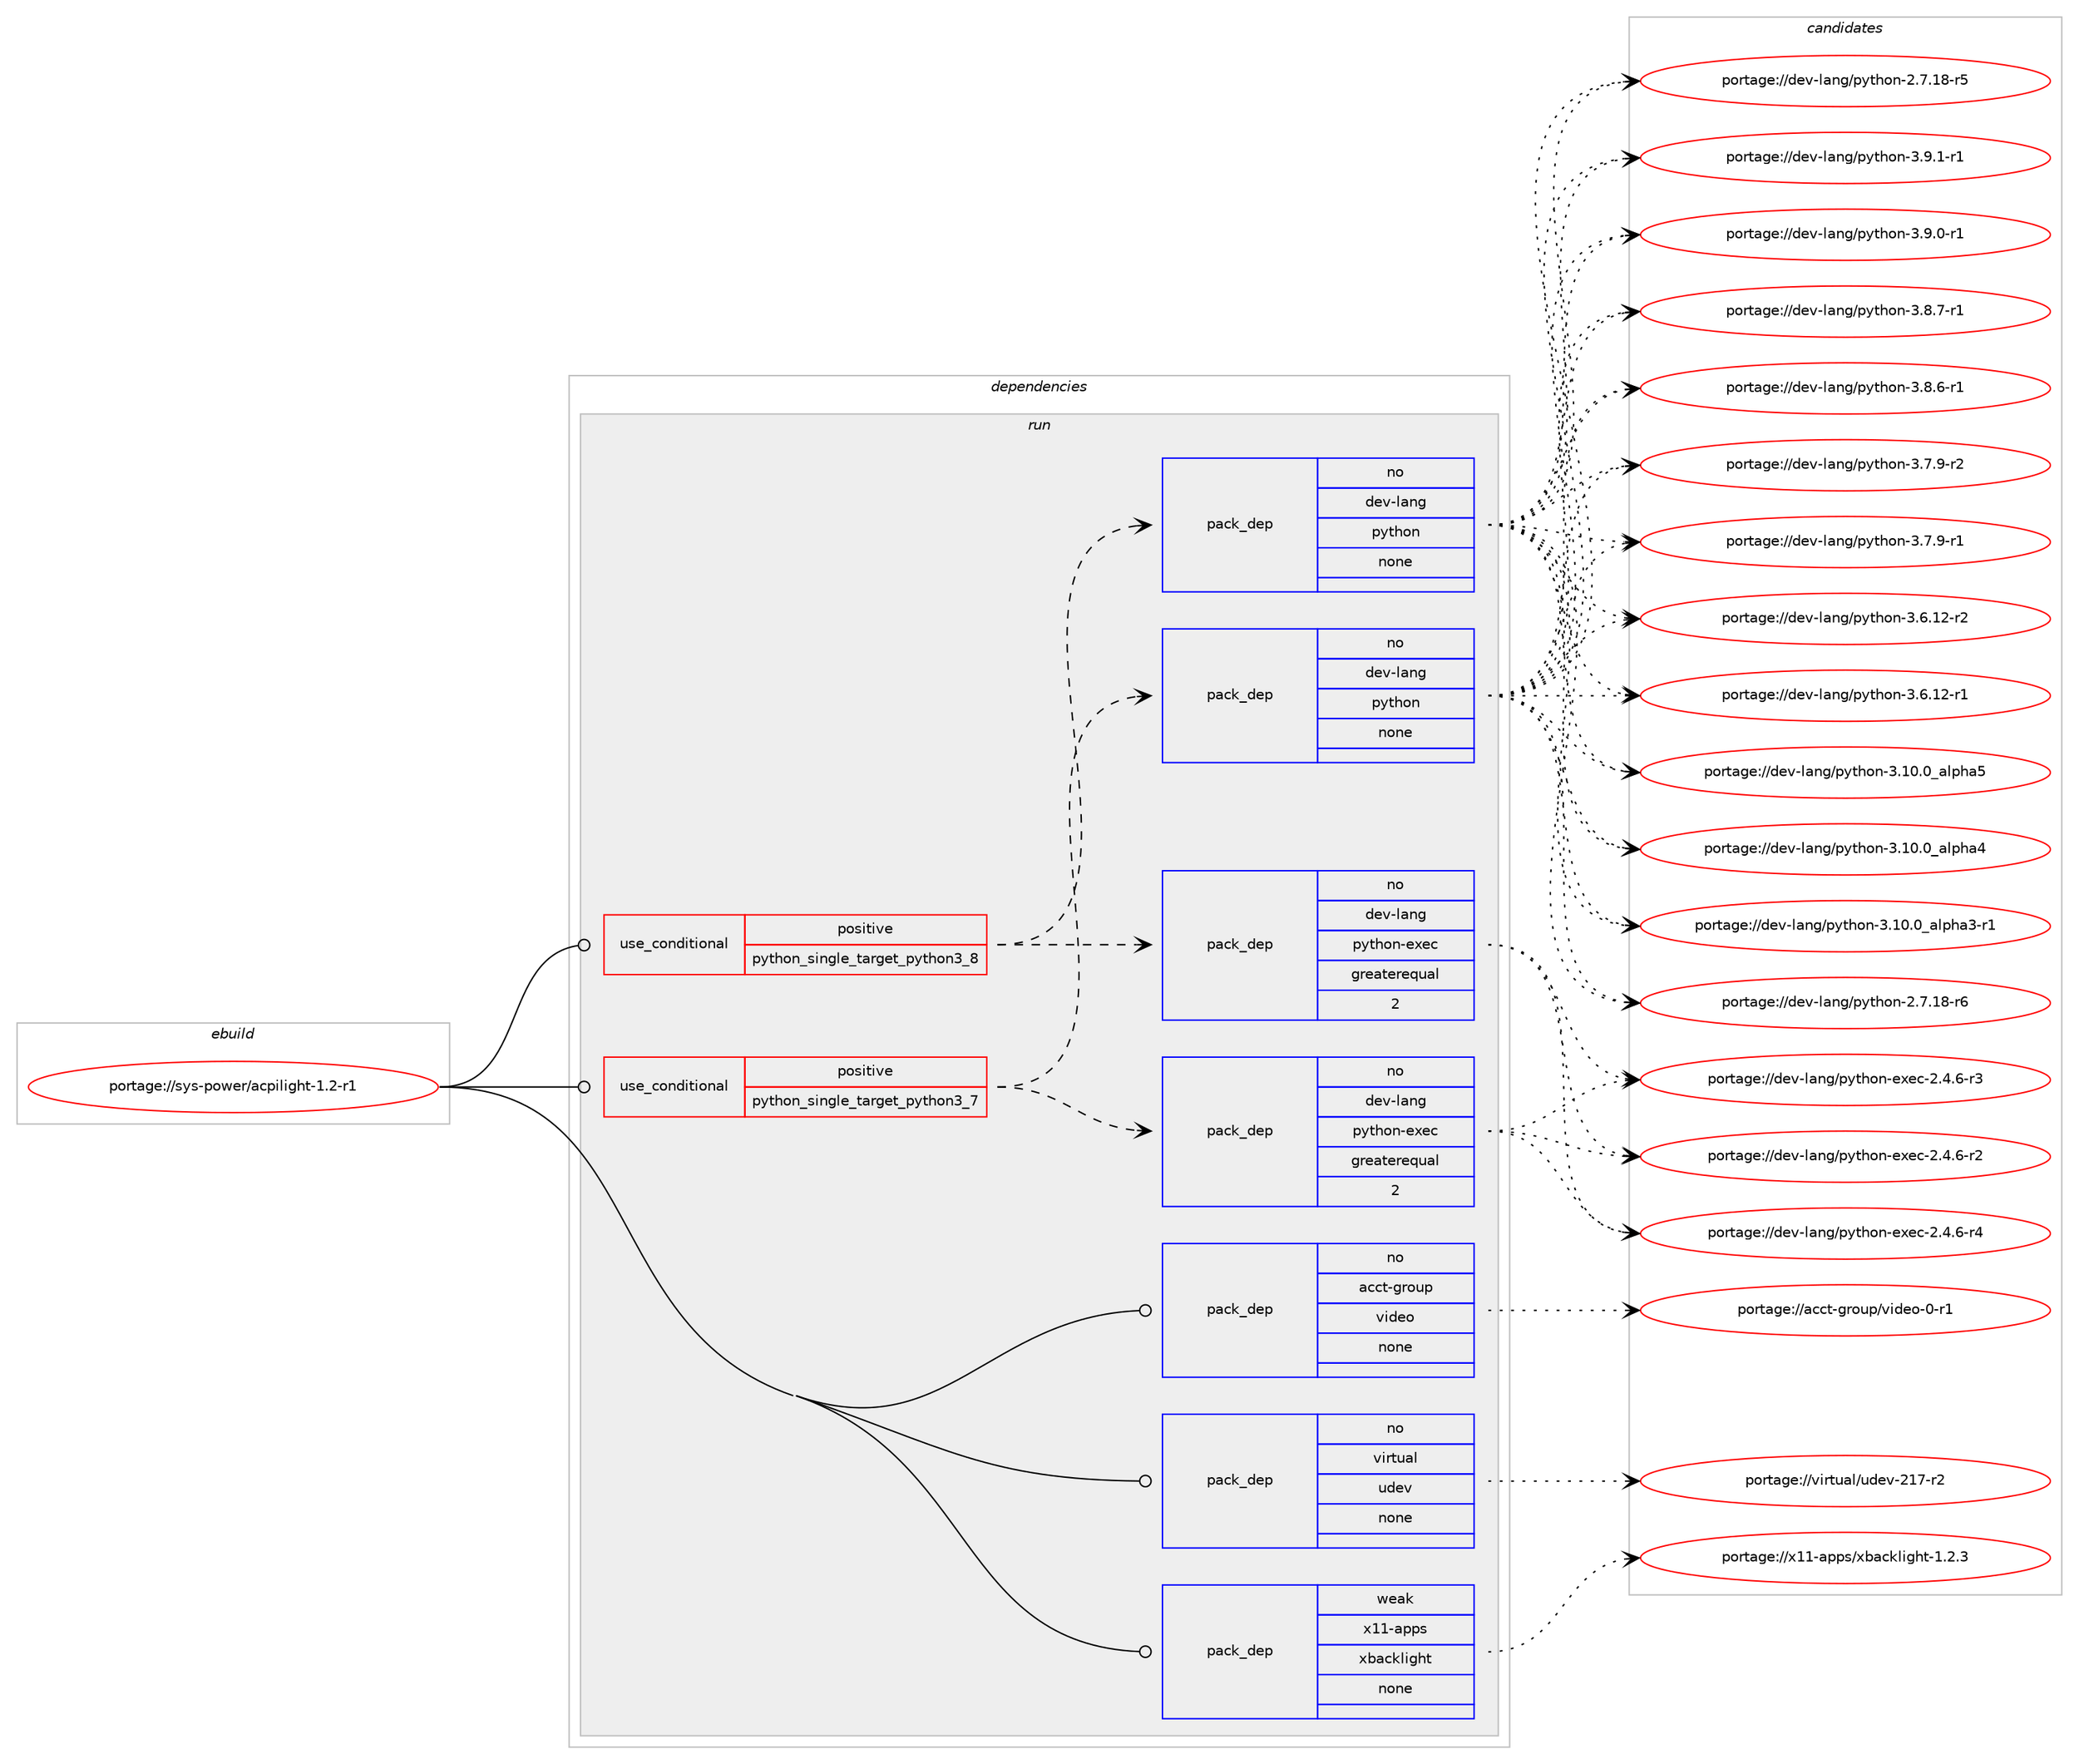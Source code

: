 digraph prolog {

# *************
# Graph options
# *************

newrank=true;
concentrate=true;
compound=true;
graph [rankdir=LR,fontname=Helvetica,fontsize=10,ranksep=1.5];#, ranksep=2.5, nodesep=0.2];
edge  [arrowhead=vee];
node  [fontname=Helvetica,fontsize=10];

# **********
# The ebuild
# **********

subgraph cluster_leftcol {
color=gray;
rank=same;
label=<<i>ebuild</i>>;
id [label="portage://sys-power/acpilight-1.2-r1", color=red, width=4, href="../sys-power/acpilight-1.2-r1.svg"];
}

# ****************
# The dependencies
# ****************

subgraph cluster_midcol {
color=gray;
label=<<i>dependencies</i>>;
subgraph cluster_compile {
fillcolor="#eeeeee";
style=filled;
label=<<i>compile</i>>;
}
subgraph cluster_compileandrun {
fillcolor="#eeeeee";
style=filled;
label=<<i>compile and run</i>>;
}
subgraph cluster_run {
fillcolor="#eeeeee";
style=filled;
label=<<i>run</i>>;
subgraph cond915 {
dependency4304 [label=<<TABLE BORDER="0" CELLBORDER="1" CELLSPACING="0" CELLPADDING="4"><TR><TD ROWSPAN="3" CELLPADDING="10">use_conditional</TD></TR><TR><TD>positive</TD></TR><TR><TD>python_single_target_python3_7</TD></TR></TABLE>>, shape=none, color=red];
subgraph pack3319 {
dependency4305 [label=<<TABLE BORDER="0" CELLBORDER="1" CELLSPACING="0" CELLPADDING="4" WIDTH="220"><TR><TD ROWSPAN="6" CELLPADDING="30">pack_dep</TD></TR><TR><TD WIDTH="110">no</TD></TR><TR><TD>dev-lang</TD></TR><TR><TD>python</TD></TR><TR><TD>none</TD></TR><TR><TD></TD></TR></TABLE>>, shape=none, color=blue];
}
dependency4304:e -> dependency4305:w [weight=20,style="dashed",arrowhead="vee"];
subgraph pack3320 {
dependency4306 [label=<<TABLE BORDER="0" CELLBORDER="1" CELLSPACING="0" CELLPADDING="4" WIDTH="220"><TR><TD ROWSPAN="6" CELLPADDING="30">pack_dep</TD></TR><TR><TD WIDTH="110">no</TD></TR><TR><TD>dev-lang</TD></TR><TR><TD>python-exec</TD></TR><TR><TD>greaterequal</TD></TR><TR><TD>2</TD></TR></TABLE>>, shape=none, color=blue];
}
dependency4304:e -> dependency4306:w [weight=20,style="dashed",arrowhead="vee"];
}
id:e -> dependency4304:w [weight=20,style="solid",arrowhead="odot"];
subgraph cond916 {
dependency4307 [label=<<TABLE BORDER="0" CELLBORDER="1" CELLSPACING="0" CELLPADDING="4"><TR><TD ROWSPAN="3" CELLPADDING="10">use_conditional</TD></TR><TR><TD>positive</TD></TR><TR><TD>python_single_target_python3_8</TD></TR></TABLE>>, shape=none, color=red];
subgraph pack3321 {
dependency4308 [label=<<TABLE BORDER="0" CELLBORDER="1" CELLSPACING="0" CELLPADDING="4" WIDTH="220"><TR><TD ROWSPAN="6" CELLPADDING="30">pack_dep</TD></TR><TR><TD WIDTH="110">no</TD></TR><TR><TD>dev-lang</TD></TR><TR><TD>python</TD></TR><TR><TD>none</TD></TR><TR><TD></TD></TR></TABLE>>, shape=none, color=blue];
}
dependency4307:e -> dependency4308:w [weight=20,style="dashed",arrowhead="vee"];
subgraph pack3322 {
dependency4309 [label=<<TABLE BORDER="0" CELLBORDER="1" CELLSPACING="0" CELLPADDING="4" WIDTH="220"><TR><TD ROWSPAN="6" CELLPADDING="30">pack_dep</TD></TR><TR><TD WIDTH="110">no</TD></TR><TR><TD>dev-lang</TD></TR><TR><TD>python-exec</TD></TR><TR><TD>greaterequal</TD></TR><TR><TD>2</TD></TR></TABLE>>, shape=none, color=blue];
}
dependency4307:e -> dependency4309:w [weight=20,style="dashed",arrowhead="vee"];
}
id:e -> dependency4307:w [weight=20,style="solid",arrowhead="odot"];
subgraph pack3323 {
dependency4310 [label=<<TABLE BORDER="0" CELLBORDER="1" CELLSPACING="0" CELLPADDING="4" WIDTH="220"><TR><TD ROWSPAN="6" CELLPADDING="30">pack_dep</TD></TR><TR><TD WIDTH="110">no</TD></TR><TR><TD>acct-group</TD></TR><TR><TD>video</TD></TR><TR><TD>none</TD></TR><TR><TD></TD></TR></TABLE>>, shape=none, color=blue];
}
id:e -> dependency4310:w [weight=20,style="solid",arrowhead="odot"];
subgraph pack3324 {
dependency4311 [label=<<TABLE BORDER="0" CELLBORDER="1" CELLSPACING="0" CELLPADDING="4" WIDTH="220"><TR><TD ROWSPAN="6" CELLPADDING="30">pack_dep</TD></TR><TR><TD WIDTH="110">no</TD></TR><TR><TD>virtual</TD></TR><TR><TD>udev</TD></TR><TR><TD>none</TD></TR><TR><TD></TD></TR></TABLE>>, shape=none, color=blue];
}
id:e -> dependency4311:w [weight=20,style="solid",arrowhead="odot"];
subgraph pack3325 {
dependency4312 [label=<<TABLE BORDER="0" CELLBORDER="1" CELLSPACING="0" CELLPADDING="4" WIDTH="220"><TR><TD ROWSPAN="6" CELLPADDING="30">pack_dep</TD></TR><TR><TD WIDTH="110">weak</TD></TR><TR><TD>x11-apps</TD></TR><TR><TD>xbacklight</TD></TR><TR><TD>none</TD></TR><TR><TD></TD></TR></TABLE>>, shape=none, color=blue];
}
id:e -> dependency4312:w [weight=20,style="solid",arrowhead="odot"];
}
}

# **************
# The candidates
# **************

subgraph cluster_choices {
rank=same;
color=gray;
label=<<i>candidates</i>>;

subgraph choice3319 {
color=black;
nodesep=1;
choice1001011184510897110103471121211161041111104551465746494511449 [label="portage://dev-lang/python-3.9.1-r1", color=red, width=4,href="../dev-lang/python-3.9.1-r1.svg"];
choice1001011184510897110103471121211161041111104551465746484511449 [label="portage://dev-lang/python-3.9.0-r1", color=red, width=4,href="../dev-lang/python-3.9.0-r1.svg"];
choice1001011184510897110103471121211161041111104551465646554511449 [label="portage://dev-lang/python-3.8.7-r1", color=red, width=4,href="../dev-lang/python-3.8.7-r1.svg"];
choice1001011184510897110103471121211161041111104551465646544511449 [label="portage://dev-lang/python-3.8.6-r1", color=red, width=4,href="../dev-lang/python-3.8.6-r1.svg"];
choice1001011184510897110103471121211161041111104551465546574511450 [label="portage://dev-lang/python-3.7.9-r2", color=red, width=4,href="../dev-lang/python-3.7.9-r2.svg"];
choice1001011184510897110103471121211161041111104551465546574511449 [label="portage://dev-lang/python-3.7.9-r1", color=red, width=4,href="../dev-lang/python-3.7.9-r1.svg"];
choice100101118451089711010347112121116104111110455146544649504511450 [label="portage://dev-lang/python-3.6.12-r2", color=red, width=4,href="../dev-lang/python-3.6.12-r2.svg"];
choice100101118451089711010347112121116104111110455146544649504511449 [label="portage://dev-lang/python-3.6.12-r1", color=red, width=4,href="../dev-lang/python-3.6.12-r1.svg"];
choice1001011184510897110103471121211161041111104551464948464895971081121049753 [label="portage://dev-lang/python-3.10.0_alpha5", color=red, width=4,href="../dev-lang/python-3.10.0_alpha5.svg"];
choice1001011184510897110103471121211161041111104551464948464895971081121049752 [label="portage://dev-lang/python-3.10.0_alpha4", color=red, width=4,href="../dev-lang/python-3.10.0_alpha4.svg"];
choice10010111845108971101034711212111610411111045514649484648959710811210497514511449 [label="portage://dev-lang/python-3.10.0_alpha3-r1", color=red, width=4,href="../dev-lang/python-3.10.0_alpha3-r1.svg"];
choice100101118451089711010347112121116104111110455046554649564511454 [label="portage://dev-lang/python-2.7.18-r6", color=red, width=4,href="../dev-lang/python-2.7.18-r6.svg"];
choice100101118451089711010347112121116104111110455046554649564511453 [label="portage://dev-lang/python-2.7.18-r5", color=red, width=4,href="../dev-lang/python-2.7.18-r5.svg"];
dependency4305:e -> choice1001011184510897110103471121211161041111104551465746494511449:w [style=dotted,weight="100"];
dependency4305:e -> choice1001011184510897110103471121211161041111104551465746484511449:w [style=dotted,weight="100"];
dependency4305:e -> choice1001011184510897110103471121211161041111104551465646554511449:w [style=dotted,weight="100"];
dependency4305:e -> choice1001011184510897110103471121211161041111104551465646544511449:w [style=dotted,weight="100"];
dependency4305:e -> choice1001011184510897110103471121211161041111104551465546574511450:w [style=dotted,weight="100"];
dependency4305:e -> choice1001011184510897110103471121211161041111104551465546574511449:w [style=dotted,weight="100"];
dependency4305:e -> choice100101118451089711010347112121116104111110455146544649504511450:w [style=dotted,weight="100"];
dependency4305:e -> choice100101118451089711010347112121116104111110455146544649504511449:w [style=dotted,weight="100"];
dependency4305:e -> choice1001011184510897110103471121211161041111104551464948464895971081121049753:w [style=dotted,weight="100"];
dependency4305:e -> choice1001011184510897110103471121211161041111104551464948464895971081121049752:w [style=dotted,weight="100"];
dependency4305:e -> choice10010111845108971101034711212111610411111045514649484648959710811210497514511449:w [style=dotted,weight="100"];
dependency4305:e -> choice100101118451089711010347112121116104111110455046554649564511454:w [style=dotted,weight="100"];
dependency4305:e -> choice100101118451089711010347112121116104111110455046554649564511453:w [style=dotted,weight="100"];
}
subgraph choice3320 {
color=black;
nodesep=1;
choice10010111845108971101034711212111610411111045101120101994550465246544511452 [label="portage://dev-lang/python-exec-2.4.6-r4", color=red, width=4,href="../dev-lang/python-exec-2.4.6-r4.svg"];
choice10010111845108971101034711212111610411111045101120101994550465246544511451 [label="portage://dev-lang/python-exec-2.4.6-r3", color=red, width=4,href="../dev-lang/python-exec-2.4.6-r3.svg"];
choice10010111845108971101034711212111610411111045101120101994550465246544511450 [label="portage://dev-lang/python-exec-2.4.6-r2", color=red, width=4,href="../dev-lang/python-exec-2.4.6-r2.svg"];
dependency4306:e -> choice10010111845108971101034711212111610411111045101120101994550465246544511452:w [style=dotted,weight="100"];
dependency4306:e -> choice10010111845108971101034711212111610411111045101120101994550465246544511451:w [style=dotted,weight="100"];
dependency4306:e -> choice10010111845108971101034711212111610411111045101120101994550465246544511450:w [style=dotted,weight="100"];
}
subgraph choice3321 {
color=black;
nodesep=1;
choice1001011184510897110103471121211161041111104551465746494511449 [label="portage://dev-lang/python-3.9.1-r1", color=red, width=4,href="../dev-lang/python-3.9.1-r1.svg"];
choice1001011184510897110103471121211161041111104551465746484511449 [label="portage://dev-lang/python-3.9.0-r1", color=red, width=4,href="../dev-lang/python-3.9.0-r1.svg"];
choice1001011184510897110103471121211161041111104551465646554511449 [label="portage://dev-lang/python-3.8.7-r1", color=red, width=4,href="../dev-lang/python-3.8.7-r1.svg"];
choice1001011184510897110103471121211161041111104551465646544511449 [label="portage://dev-lang/python-3.8.6-r1", color=red, width=4,href="../dev-lang/python-3.8.6-r1.svg"];
choice1001011184510897110103471121211161041111104551465546574511450 [label="portage://dev-lang/python-3.7.9-r2", color=red, width=4,href="../dev-lang/python-3.7.9-r2.svg"];
choice1001011184510897110103471121211161041111104551465546574511449 [label="portage://dev-lang/python-3.7.9-r1", color=red, width=4,href="../dev-lang/python-3.7.9-r1.svg"];
choice100101118451089711010347112121116104111110455146544649504511450 [label="portage://dev-lang/python-3.6.12-r2", color=red, width=4,href="../dev-lang/python-3.6.12-r2.svg"];
choice100101118451089711010347112121116104111110455146544649504511449 [label="portage://dev-lang/python-3.6.12-r1", color=red, width=4,href="../dev-lang/python-3.6.12-r1.svg"];
choice1001011184510897110103471121211161041111104551464948464895971081121049753 [label="portage://dev-lang/python-3.10.0_alpha5", color=red, width=4,href="../dev-lang/python-3.10.0_alpha5.svg"];
choice1001011184510897110103471121211161041111104551464948464895971081121049752 [label="portage://dev-lang/python-3.10.0_alpha4", color=red, width=4,href="../dev-lang/python-3.10.0_alpha4.svg"];
choice10010111845108971101034711212111610411111045514649484648959710811210497514511449 [label="portage://dev-lang/python-3.10.0_alpha3-r1", color=red, width=4,href="../dev-lang/python-3.10.0_alpha3-r1.svg"];
choice100101118451089711010347112121116104111110455046554649564511454 [label="portage://dev-lang/python-2.7.18-r6", color=red, width=4,href="../dev-lang/python-2.7.18-r6.svg"];
choice100101118451089711010347112121116104111110455046554649564511453 [label="portage://dev-lang/python-2.7.18-r5", color=red, width=4,href="../dev-lang/python-2.7.18-r5.svg"];
dependency4308:e -> choice1001011184510897110103471121211161041111104551465746494511449:w [style=dotted,weight="100"];
dependency4308:e -> choice1001011184510897110103471121211161041111104551465746484511449:w [style=dotted,weight="100"];
dependency4308:e -> choice1001011184510897110103471121211161041111104551465646554511449:w [style=dotted,weight="100"];
dependency4308:e -> choice1001011184510897110103471121211161041111104551465646544511449:w [style=dotted,weight="100"];
dependency4308:e -> choice1001011184510897110103471121211161041111104551465546574511450:w [style=dotted,weight="100"];
dependency4308:e -> choice1001011184510897110103471121211161041111104551465546574511449:w [style=dotted,weight="100"];
dependency4308:e -> choice100101118451089711010347112121116104111110455146544649504511450:w [style=dotted,weight="100"];
dependency4308:e -> choice100101118451089711010347112121116104111110455146544649504511449:w [style=dotted,weight="100"];
dependency4308:e -> choice1001011184510897110103471121211161041111104551464948464895971081121049753:w [style=dotted,weight="100"];
dependency4308:e -> choice1001011184510897110103471121211161041111104551464948464895971081121049752:w [style=dotted,weight="100"];
dependency4308:e -> choice10010111845108971101034711212111610411111045514649484648959710811210497514511449:w [style=dotted,weight="100"];
dependency4308:e -> choice100101118451089711010347112121116104111110455046554649564511454:w [style=dotted,weight="100"];
dependency4308:e -> choice100101118451089711010347112121116104111110455046554649564511453:w [style=dotted,weight="100"];
}
subgraph choice3322 {
color=black;
nodesep=1;
choice10010111845108971101034711212111610411111045101120101994550465246544511452 [label="portage://dev-lang/python-exec-2.4.6-r4", color=red, width=4,href="../dev-lang/python-exec-2.4.6-r4.svg"];
choice10010111845108971101034711212111610411111045101120101994550465246544511451 [label="portage://dev-lang/python-exec-2.4.6-r3", color=red, width=4,href="../dev-lang/python-exec-2.4.6-r3.svg"];
choice10010111845108971101034711212111610411111045101120101994550465246544511450 [label="portage://dev-lang/python-exec-2.4.6-r2", color=red, width=4,href="../dev-lang/python-exec-2.4.6-r2.svg"];
dependency4309:e -> choice10010111845108971101034711212111610411111045101120101994550465246544511452:w [style=dotted,weight="100"];
dependency4309:e -> choice10010111845108971101034711212111610411111045101120101994550465246544511451:w [style=dotted,weight="100"];
dependency4309:e -> choice10010111845108971101034711212111610411111045101120101994550465246544511450:w [style=dotted,weight="100"];
}
subgraph choice3323 {
color=black;
nodesep=1;
choice979999116451031141111171124711810510010111145484511449 [label="portage://acct-group/video-0-r1", color=red, width=4,href="../acct-group/video-0-r1.svg"];
dependency4310:e -> choice979999116451031141111171124711810510010111145484511449:w [style=dotted,weight="100"];
}
subgraph choice3324 {
color=black;
nodesep=1;
choice1181051141161179710847117100101118455049554511450 [label="portage://virtual/udev-217-r2", color=red, width=4,href="../virtual/udev-217-r2.svg"];
dependency4311:e -> choice1181051141161179710847117100101118455049554511450:w [style=dotted,weight="100"];
}
subgraph choice3325 {
color=black;
nodesep=1;
choice1204949459711211211547120989799107108105103104116454946504651 [label="portage://x11-apps/xbacklight-1.2.3", color=red, width=4,href="../x11-apps/xbacklight-1.2.3.svg"];
dependency4312:e -> choice1204949459711211211547120989799107108105103104116454946504651:w [style=dotted,weight="100"];
}
}

}
